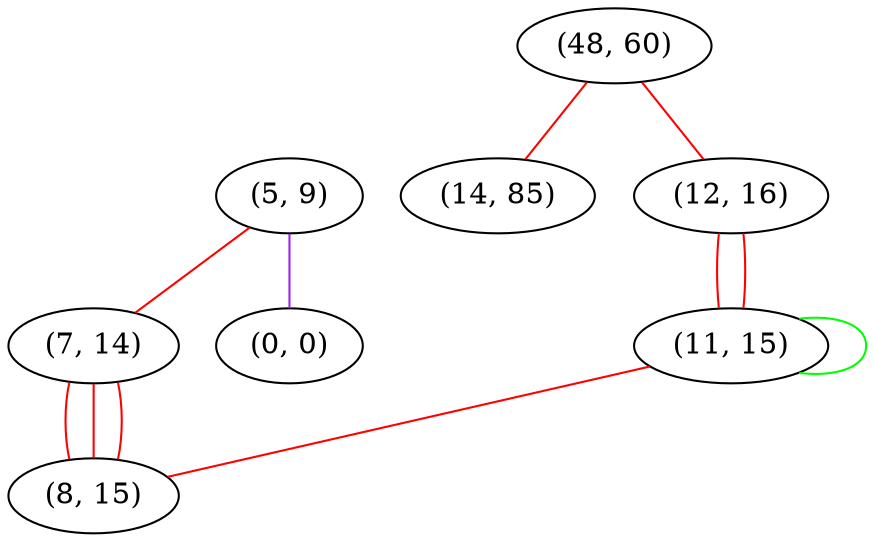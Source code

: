 graph "" {
"(5, 9)";
"(7, 14)";
"(0, 0)";
"(48, 60)";
"(14, 85)";
"(12, 16)";
"(11, 15)";
"(8, 15)";
"(5, 9)" -- "(7, 14)"  [color=red, key=0, weight=1];
"(5, 9)" -- "(0, 0)"  [color=purple, key=0, weight=4];
"(7, 14)" -- "(8, 15)"  [color=red, key=0, weight=1];
"(7, 14)" -- "(8, 15)"  [color=red, key=1, weight=1];
"(7, 14)" -- "(8, 15)"  [color=red, key=2, weight=1];
"(48, 60)" -- "(14, 85)"  [color=red, key=0, weight=1];
"(48, 60)" -- "(12, 16)"  [color=red, key=0, weight=1];
"(12, 16)" -- "(11, 15)"  [color=red, key=0, weight=1];
"(12, 16)" -- "(11, 15)"  [color=red, key=1, weight=1];
"(11, 15)" -- "(11, 15)"  [color=green, key=0, weight=2];
"(11, 15)" -- "(8, 15)"  [color=red, key=0, weight=1];
}
